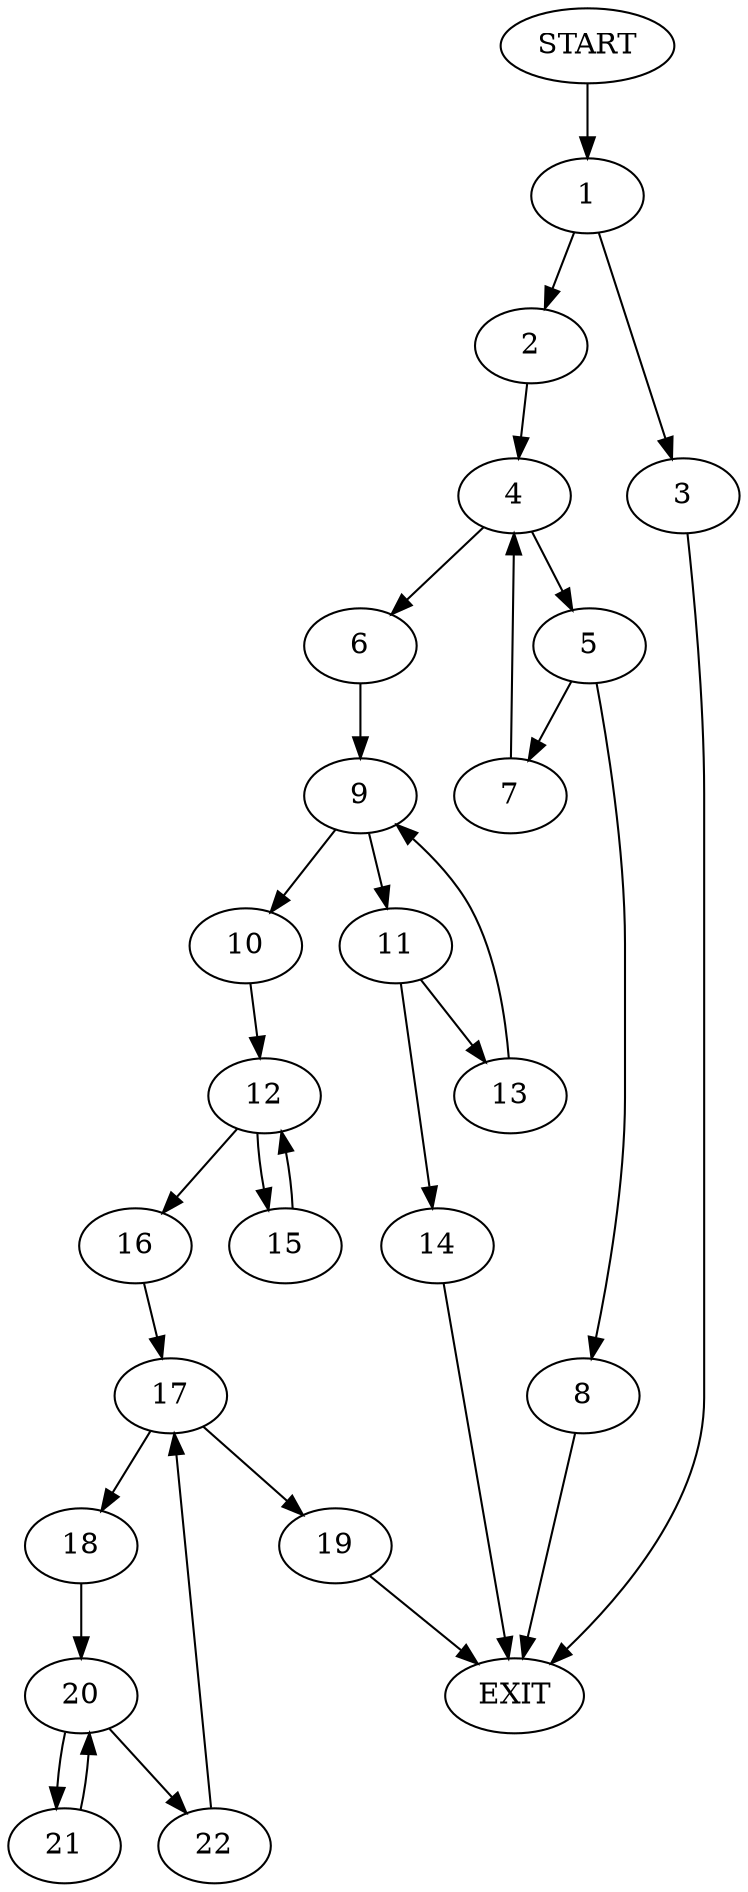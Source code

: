digraph {
0 [label="START"]
23 [label="EXIT"]
0 -> 1
1 -> 2
1 -> 3
2 -> 4
3 -> 23
4 -> 5
4 -> 6
5 -> 7
5 -> 8
6 -> 9
8 -> 23
7 -> 4
9 -> 10
9 -> 11
10 -> 12
11 -> 13
11 -> 14
13 -> 9
14 -> 23
12 -> 15
12 -> 16
15 -> 12
16 -> 17
17 -> 18
17 -> 19
18 -> 20
19 -> 23
20 -> 21
20 -> 22
22 -> 17
21 -> 20
}
